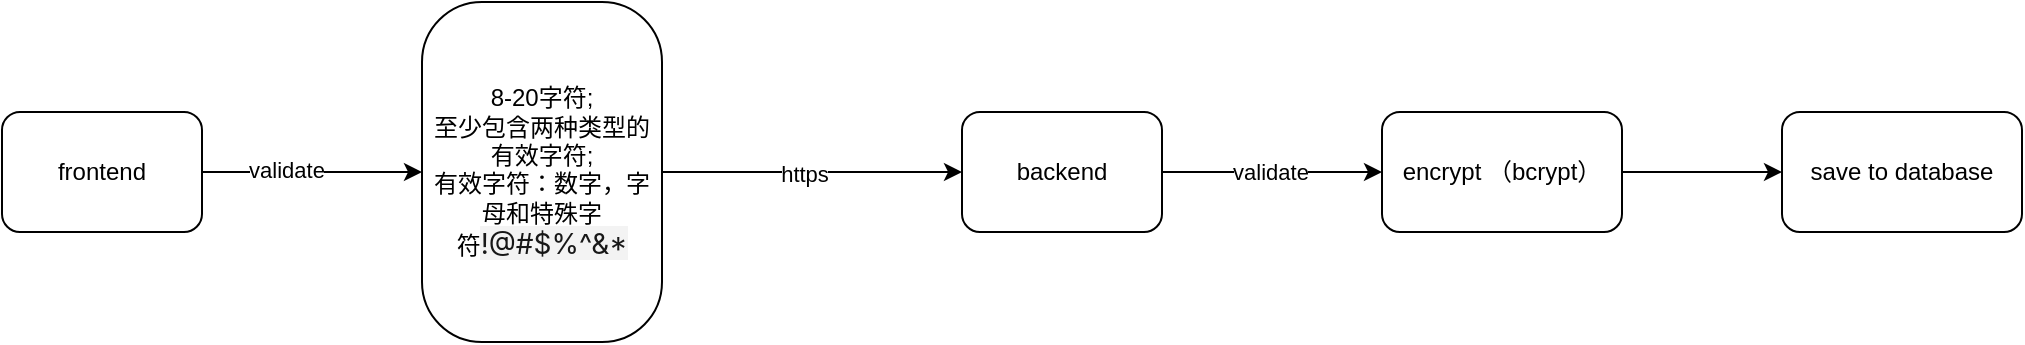<mxfile version="26.1.0">
  <diagram name="Page-1" id="_lnY_Vom8N968X2jT9b4">
    <mxGraphModel dx="2924" dy="1098" grid="1" gridSize="10" guides="1" tooltips="1" connect="1" arrows="1" fold="1" page="1" pageScale="1" pageWidth="850" pageHeight="1100" math="0" shadow="0">
      <root>
        <mxCell id="0" />
        <mxCell id="1" parent="0" />
        <mxCell id="kavnt-JneBNQBCjQznNA-11" value="" style="edgeStyle=orthogonalEdgeStyle;rounded=0;orthogonalLoop=1;jettySize=auto;html=1;" edge="1" parent="1" source="kavnt-JneBNQBCjQznNA-1" target="kavnt-JneBNQBCjQznNA-10">
          <mxGeometry relative="1" as="geometry" />
        </mxCell>
        <mxCell id="kavnt-JneBNQBCjQznNA-17" value="validate" style="edgeLabel;html=1;align=center;verticalAlign=middle;resizable=0;points=[];" vertex="1" connectable="0" parent="kavnt-JneBNQBCjQznNA-11">
          <mxGeometry x="-0.236" y="1" relative="1" as="geometry">
            <mxPoint as="offset" />
          </mxGeometry>
        </mxCell>
        <mxCell id="kavnt-JneBNQBCjQznNA-1" value="frontend" style="rounded=1;whiteSpace=wrap;html=1;" vertex="1" parent="1">
          <mxGeometry x="-400" y="200" width="100" height="60" as="geometry" />
        </mxCell>
        <mxCell id="kavnt-JneBNQBCjQznNA-7" value="" style="edgeStyle=orthogonalEdgeStyle;rounded=0;orthogonalLoop=1;jettySize=auto;html=1;" edge="1" parent="1" source="kavnt-JneBNQBCjQznNA-3" target="kavnt-JneBNQBCjQznNA-6">
          <mxGeometry relative="1" as="geometry" />
        </mxCell>
        <mxCell id="kavnt-JneBNQBCjQznNA-16" value="validate" style="edgeLabel;html=1;align=center;verticalAlign=middle;resizable=0;points=[];" vertex="1" connectable="0" parent="kavnt-JneBNQBCjQznNA-7">
          <mxGeometry x="-0.018" relative="1" as="geometry">
            <mxPoint as="offset" />
          </mxGeometry>
        </mxCell>
        <mxCell id="kavnt-JneBNQBCjQznNA-3" value="backend" style="rounded=1;whiteSpace=wrap;html=1;" vertex="1" parent="1">
          <mxGeometry x="80" y="200" width="100" height="60" as="geometry" />
        </mxCell>
        <mxCell id="kavnt-JneBNQBCjQznNA-9" value="" style="edgeStyle=orthogonalEdgeStyle;rounded=0;orthogonalLoop=1;jettySize=auto;html=1;" edge="1" parent="1" source="kavnt-JneBNQBCjQznNA-6" target="kavnt-JneBNQBCjQznNA-8">
          <mxGeometry relative="1" as="geometry" />
        </mxCell>
        <mxCell id="kavnt-JneBNQBCjQznNA-6" value="encrypt （bcrypt）" style="whiteSpace=wrap;html=1;rounded=1;" vertex="1" parent="1">
          <mxGeometry x="290" y="200" width="120" height="60" as="geometry" />
        </mxCell>
        <mxCell id="kavnt-JneBNQBCjQznNA-8" value="save to database" style="whiteSpace=wrap;html=1;rounded=1;" vertex="1" parent="1">
          <mxGeometry x="490" y="200" width="120" height="60" as="geometry" />
        </mxCell>
        <mxCell id="kavnt-JneBNQBCjQznNA-13" style="edgeStyle=orthogonalEdgeStyle;rounded=0;orthogonalLoop=1;jettySize=auto;html=1;exitX=1;exitY=0.5;exitDx=0;exitDy=0;entryX=0;entryY=0.5;entryDx=0;entryDy=0;" edge="1" parent="1" source="kavnt-JneBNQBCjQznNA-10" target="kavnt-JneBNQBCjQznNA-3">
          <mxGeometry relative="1" as="geometry" />
        </mxCell>
        <mxCell id="kavnt-JneBNQBCjQznNA-15" value="https" style="edgeLabel;html=1;align=center;verticalAlign=middle;resizable=0;points=[];" vertex="1" connectable="0" parent="kavnt-JneBNQBCjQznNA-13">
          <mxGeometry x="-0.053" y="-1" relative="1" as="geometry">
            <mxPoint as="offset" />
          </mxGeometry>
        </mxCell>
        <mxCell id="kavnt-JneBNQBCjQznNA-10" value="8-20字符;&lt;div&gt;至少包含两种类型的有效字符;&lt;br&gt;&lt;div&gt;有效字符：数字，字母和特殊字符&lt;span style=&quot;background-color: rgb(243, 243, 243); color: rgba(0, 0, 0, 0.9); font-family: &amp;quot;PingFang SC&amp;quot;, -apple-system, BlinkMacSystemFont, &amp;quot;Segoe UI&amp;quot;, Roboto, Ubuntu, &amp;quot;Helvetica Neue&amp;quot;, Helvetica, Arial, &amp;quot;Hiragino Sans GB&amp;quot;, &amp;quot;Microsoft YaHei UI&amp;quot;, &amp;quot;Microsoft YaHei&amp;quot;, &amp;quot;Source Han Sans CN&amp;quot;, sans-serif; font-size: 14px; text-align: left;&quot;&gt;!@#$%^&amp;amp;*&lt;/span&gt;&lt;/div&gt;&lt;/div&gt;" style="whiteSpace=wrap;html=1;rounded=1;arcSize=25;" vertex="1" parent="1">
          <mxGeometry x="-190" y="145" width="120" height="170" as="geometry" />
        </mxCell>
      </root>
    </mxGraphModel>
  </diagram>
</mxfile>
